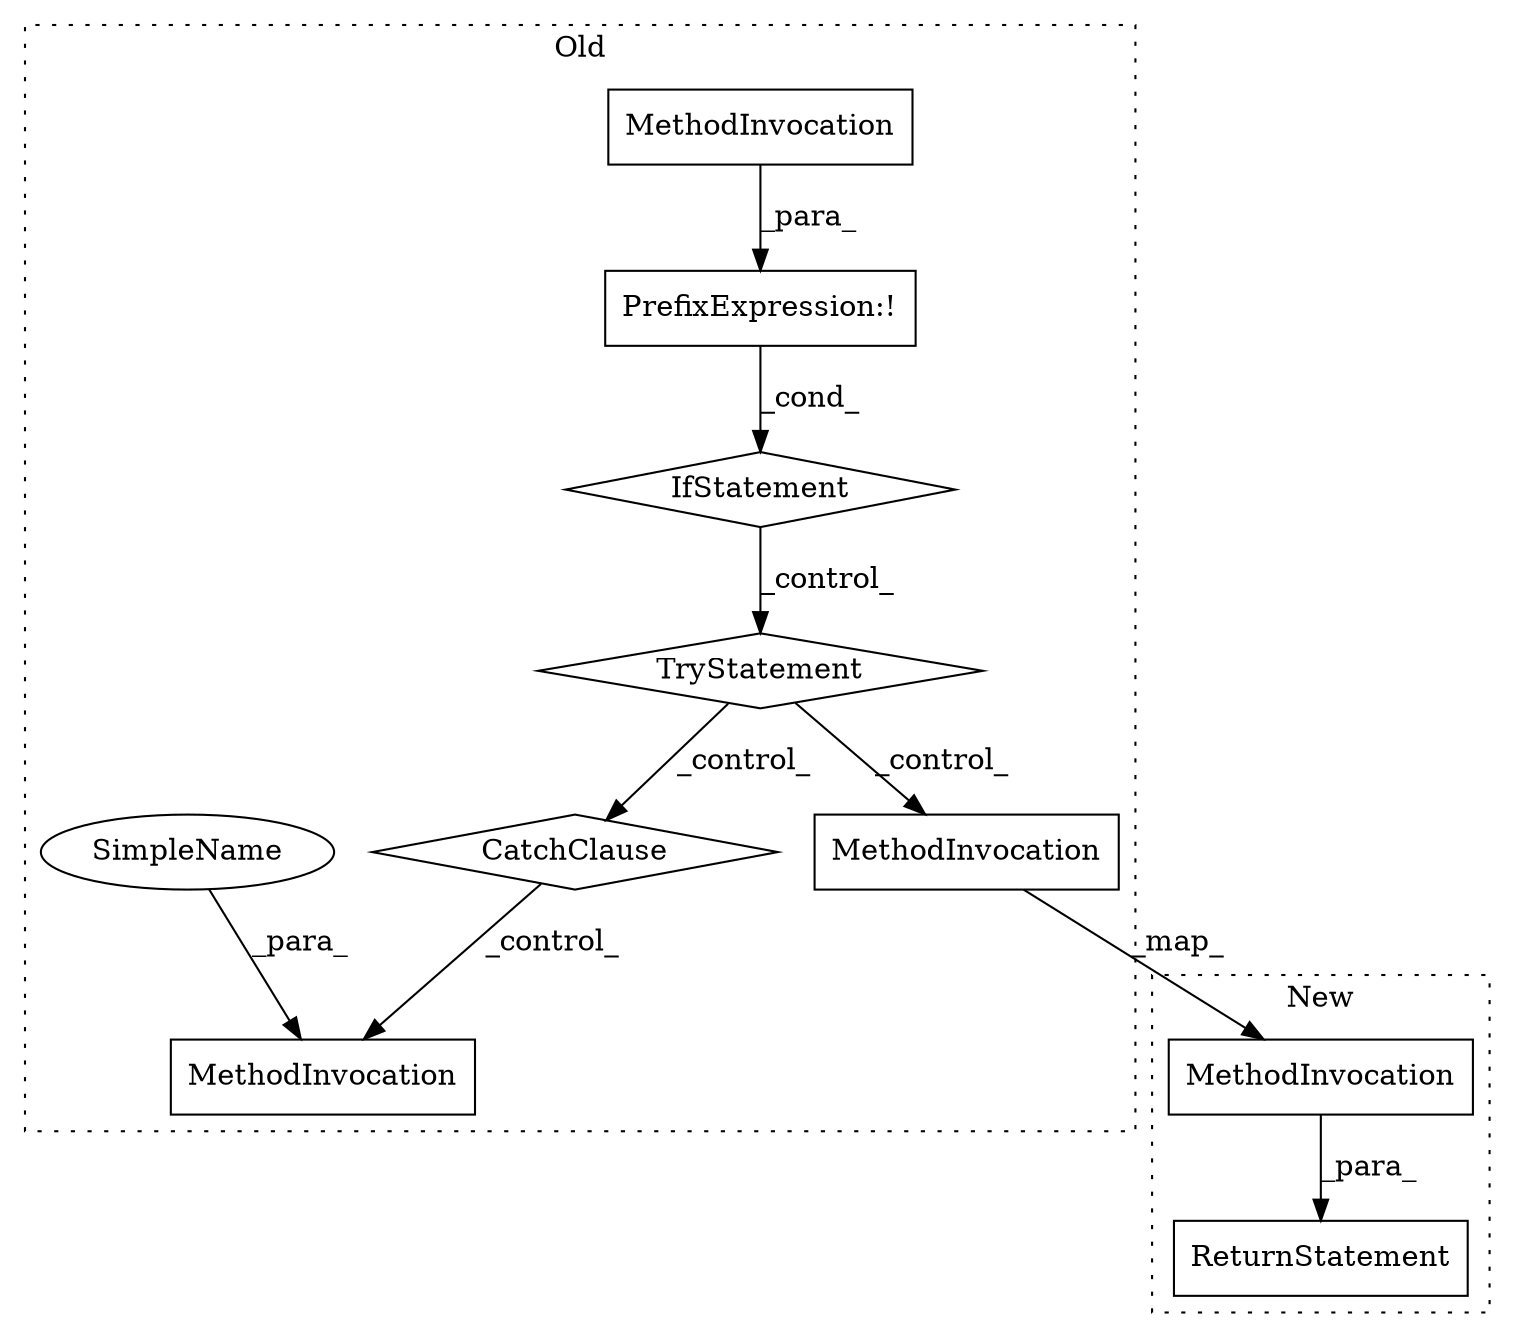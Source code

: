 digraph G {
subgraph cluster0 {
1 [label="CatchClause" a="12" s="3789,3807" l="7,2" shape="diamond"];
2 [label="IfStatement" a="25" s="3683,3696" l="4,2" shape="diamond"];
3 [label="MethodInvocation" a="32" s="3821,3835" l="13,1" shape="box"];
4 [label="MethodInvocation" a="32" s="3688" l="8" shape="box"];
5 [label="MethodInvocation" a="32" s="3770" l="6" shape="box"];
8 [label="SimpleName" a="42" s="3834" l="1" shape="ellipse"];
9 [label="TryStatement" a="54" s="3708" l="4" shape="diamond"];
10 [label="PrefixExpression:!" a="38" s="3687" l="1" shape="box"];
label = "Old";
style="dotted";
}
subgraph cluster1 {
6 [label="MethodInvocation" a="32" s="3933" l="6" shape="box"];
7 [label="ReturnStatement" a="41" s="3917" l="7" shape="box"];
label = "New";
style="dotted";
}
1 -> 3 [label="_control_"];
2 -> 9 [label="_control_"];
4 -> 10 [label="_para_"];
5 -> 6 [label="_map_"];
6 -> 7 [label="_para_"];
8 -> 3 [label="_para_"];
9 -> 5 [label="_control_"];
9 -> 1 [label="_control_"];
10 -> 2 [label="_cond_"];
}